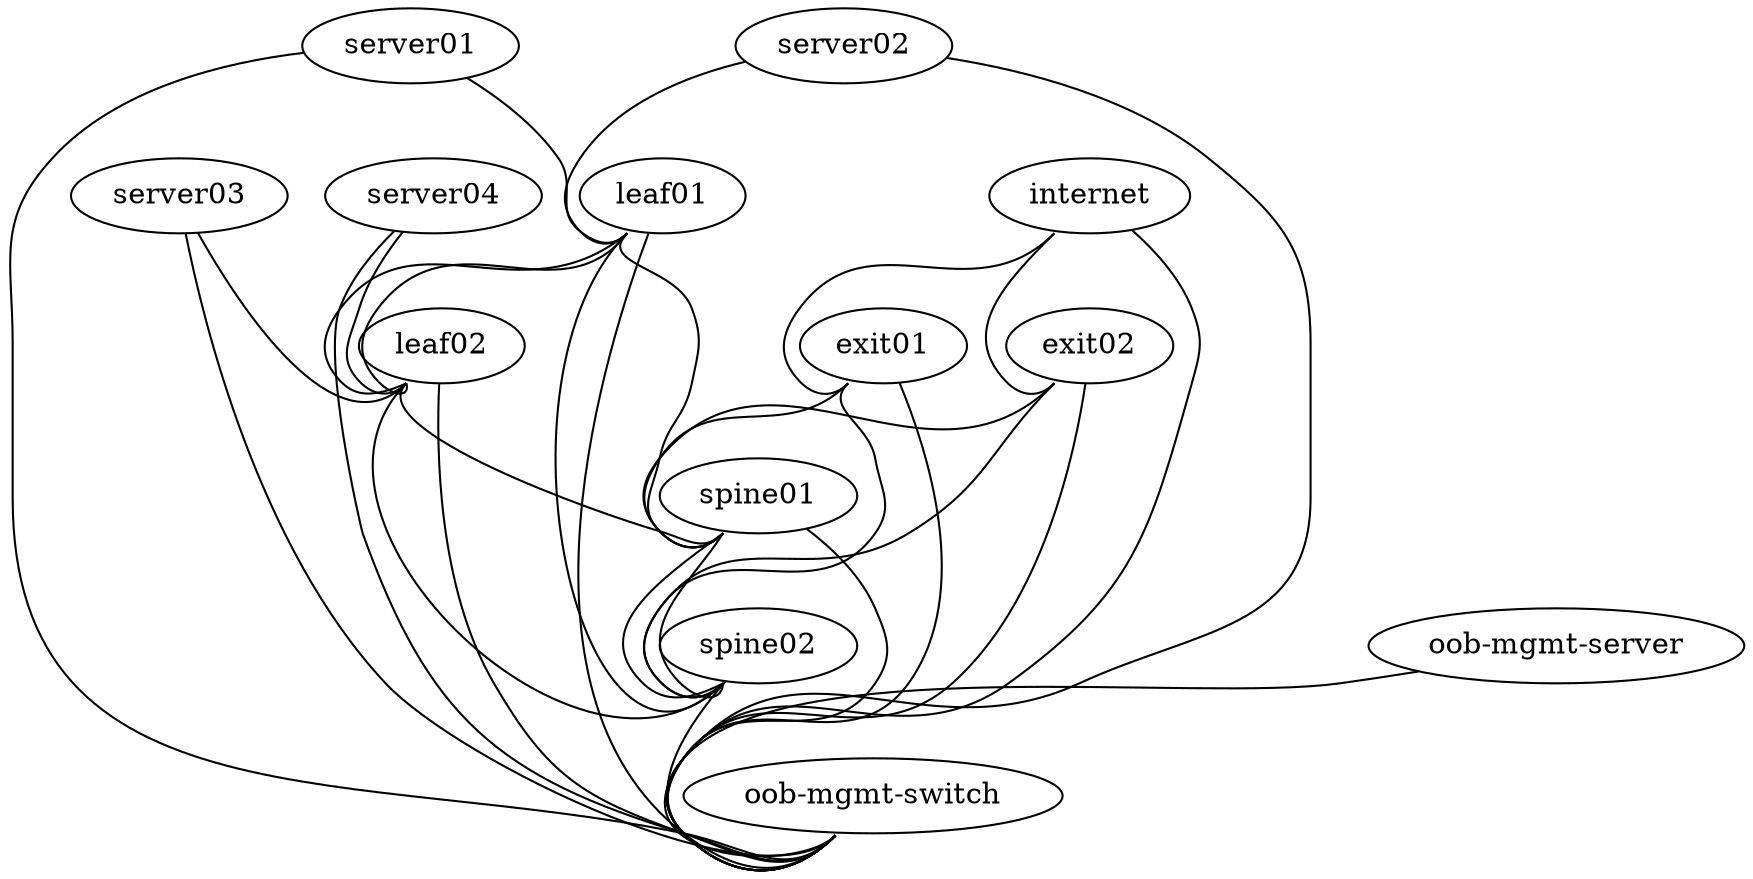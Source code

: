 graph vx {
 "leaf01" [function="leaf" os="CumulusCommunity/cumulus-vx" version="3.6.2" memory="768" config="./helper_scripts/config_switch.sh" ]
 "leaf02" [function="leaf" os="CumulusCommunity/cumulus-vx" version="3.6.2" memory="768" config="./helper_scripts/config_switch.sh" ]
 "spine01" [function="spine" os="CumulusCommunity/cumulus-vx" version="3.6.2" memory="768" config="./helper_scripts/config_switch.sh" ]
 "spine02" [function="spine" os="CumulusCommunity/cumulus-vx" version="3.6.2" memory="768" config="./helper_scripts/config_switch.sh" ]
 "exit01" [function="exit" os="CumulusCommunity/cumulus-vx" version="3.6.2" memory="768" config="./helper_scripts/config_switch.sh" ]
 "exit02" [function="exit" os="CumulusCommunity/cumulus-vx" version="3.6.2" memory="768" config="./helper_scripts/config_switch.sh" ]
 "server01" [function="host" os="yk0/ubuntu-xenial" memory="512" config="./helper_scripts/config_server.sh" ]
 "server02" [function="host" os="yk0/ubuntu-xenial" memory="512" config="./helper_scripts/config_server.sh" ]
 "server03" [function="host" os="yk0/ubuntu-xenial" memory="512" config="./helper_scripts/config_server.sh" ]
 "server04" [function="host" os="yk0/ubuntu-xenial" memory="512" config="./helper_scripts/config_server.sh" ]
 "internet" [function="internet" vagrant="swp48" os="CumulusCommunity/cumulus-vx" version="3.6.2" memory="768" config="./helper_scripts/config_internet.sh" ]
 "oob-mgmt-switch" [function="oob-switch" vagrant="eth0" os="CumulusCommunity/cumulus-vx" version="3.6.2" memory="768" config="./helper_scripts/config_oob_switch.sh" ]
 "oob-mgmt-server" [function="oob-server" vagrant="eth0" os="CumulusCommunity/vx_oob_server" version="1.0.4" memory="1024" config="./helper_scripts/config_oob_server.sh" ]

 "leaf01":"swp15" -- "spine01":"swp1"
 "leaf02":"swp15" -- "spine01":"swp2"
 "leaf01":"swp16" -- "spine02":"swp1"
 "leaf02":"swp16" -- "spine02":"swp2"

 "leaf01":"swp13" -- "leaf02":"swp13"
 "leaf01":"swp14" -- "leaf02":"swp14"

 "spine01":"swp15" -- "spine02":"swp15"
 "spine01":"swp16" -- "spine02":"swp16"

 "server01":"eth1" -- "leaf01":"swp1" [left_mac="00:03:00:11:11:01"]
 "server02":"eth1" -- "leaf01":"swp2" [left_mac="00:03:00:22:22:01"]
 "server03":"eth1" -- "leaf02":"swp1" [left_mac="00:03:00:33:33:01"]
 "server04":"eth1" -- "leaf02":"swp2" [left_mac="00:03:00:44:44:01"]

 "exit01":"swp15" -- "spine01":"swp3"
 "exit01":"swp16" -- "spine02":"swp3"
 "exit02":"swp15" -- "spine01":"swp4"
 "exit02":"swp16" -- "spine02":"swp4"


 "internet":"swp1" -- "exit01":"swp1"
 "internet":"swp2" -- "exit02":"swp1"

 "oob-mgmt-server":"eth1" -- "oob-mgmt-switch":"swp1" [right_mac="a0:00:00:00:00:61"]
 "server01":"eth0" -- "oob-mgmt-switch":"swp2" [left_mac="a0:00:00:00:00:31"]
 "server02":"eth0" -- "oob-mgmt-switch":"swp3" [left_mac="a0:00:00:00:00:32"]
 "server03":"eth0" -- "oob-mgmt-switch":"swp4" [left_mac="a0:00:00:00:00:33"]
 "server04":"eth0" -- "oob-mgmt-switch":"swp5" [left_mac="a0:00:00:00:00:34"]
 "leaf01":"eth0" -- "oob-mgmt-switch":"swp6" [left_mac="a0:00:00:00:00:11"]
 "leaf02":"eth0" -- "oob-mgmt-switch":"swp7" [left_mac="a0:00:00:00:00:12"]
 "spine01":"eth0" -- "oob-mgmt-switch":"swp10" [left_mac="a0:00:00:00:00:21"]
 "spine02":"eth0" -- "oob-mgmt-switch":"swp11" [left_mac="a0:00:00:00:00:22"]
 "exit01":"eth0" -- "oob-mgmt-switch":"swp12" [left_mac="a0:00:00:00:00:41"]
 "exit02":"eth0" -- "oob-mgmt-switch":"swp13" [left_mac="a0:00:00:00:00:42"]
 "internet":"eth0" -- "oob-mgmt-switch":"swp15" [left_mac="a0:00:00:00:00:50"]
}

